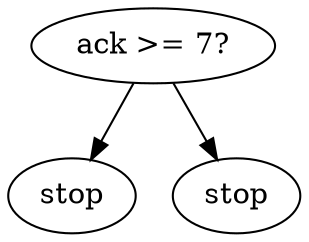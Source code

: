 digraph tree {
    "0x0" [label="ack >= 7?"];
    "0x1" [label="stop"];
    "0x2" [label="stop"];
    "0x0" -> "0x1";
    "0x0" -> "0x2";
}

